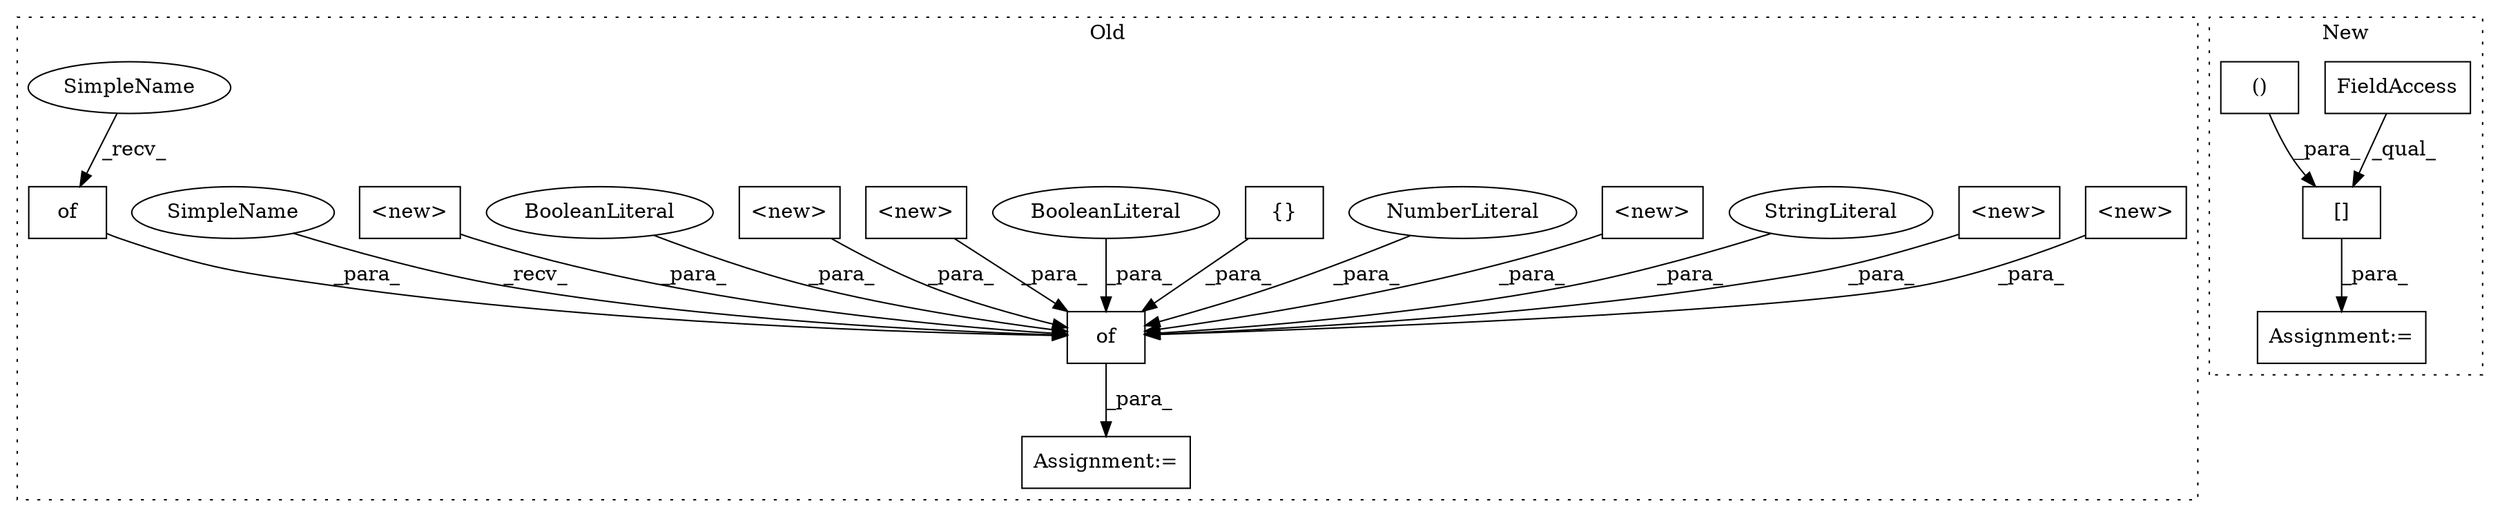 digraph G {
subgraph cluster0 {
1 [label="<new>" a="14" s="52051" l="31" shape="box"];
3 [label="of" a="32" s="52012,52597" l="3,1" shape="box"];
4 [label="<new>" a="14" s="52162" l="27" shape="box"];
5 [label="Assignment:=" a="7" s="52007" l="1" shape="box"];
6 [label="StringLiteral" a="45" s="52355" l="5" shape="ellipse"];
7 [label="<new>" a="14" s="52489" l="29" shape="box"];
10 [label="NumberLiteral" a="34" s="52555" l="1" shape="ellipse"];
11 [label="{}" a="4" s="52442" l="2" shape="box"];
12 [label="BooleanLiteral" a="9" s="52083" l="5" shape="ellipse"];
13 [label="<new>" a="14" s="52407" l="25" shape="box"];
15 [label="of" a="32" s="52593" l="4" shape="box"];
16 [label="<new>" a="14" s="52284" l="31" shape="box"];
17 [label="BooleanLiteral" a="9" s="52236" l="5" shape="ellipse"];
18 [label="<new>" a="14" s="52330" l="24" shape="box"];
19 [label="SimpleName" a="42" s="52008" l="3" shape="ellipse"];
20 [label="SimpleName" a="42" s="52589" l="3" shape="ellipse"];
label = "Old";
style="dotted";
}
subgraph cluster1 {
2 [label="[]" a="2" s="54779,55676" l="16,2" shape="box"];
8 [label="FieldAccess" a="22" s="54779" l="10" shape="box"];
9 [label="()" a="106" s="54795" l="881" shape="box"];
14 [label="Assignment:=" a="7" s="54778" l="1" shape="box"];
label = "New";
style="dotted";
}
1 -> 3 [label="_para_"];
2 -> 14 [label="_para_"];
3 -> 5 [label="_para_"];
4 -> 3 [label="_para_"];
6 -> 3 [label="_para_"];
7 -> 3 [label="_para_"];
8 -> 2 [label="_qual_"];
9 -> 2 [label="_para_"];
10 -> 3 [label="_para_"];
11 -> 3 [label="_para_"];
12 -> 3 [label="_para_"];
13 -> 3 [label="_para_"];
15 -> 3 [label="_para_"];
16 -> 3 [label="_para_"];
17 -> 3 [label="_para_"];
18 -> 3 [label="_para_"];
19 -> 3 [label="_recv_"];
20 -> 15 [label="_recv_"];
}